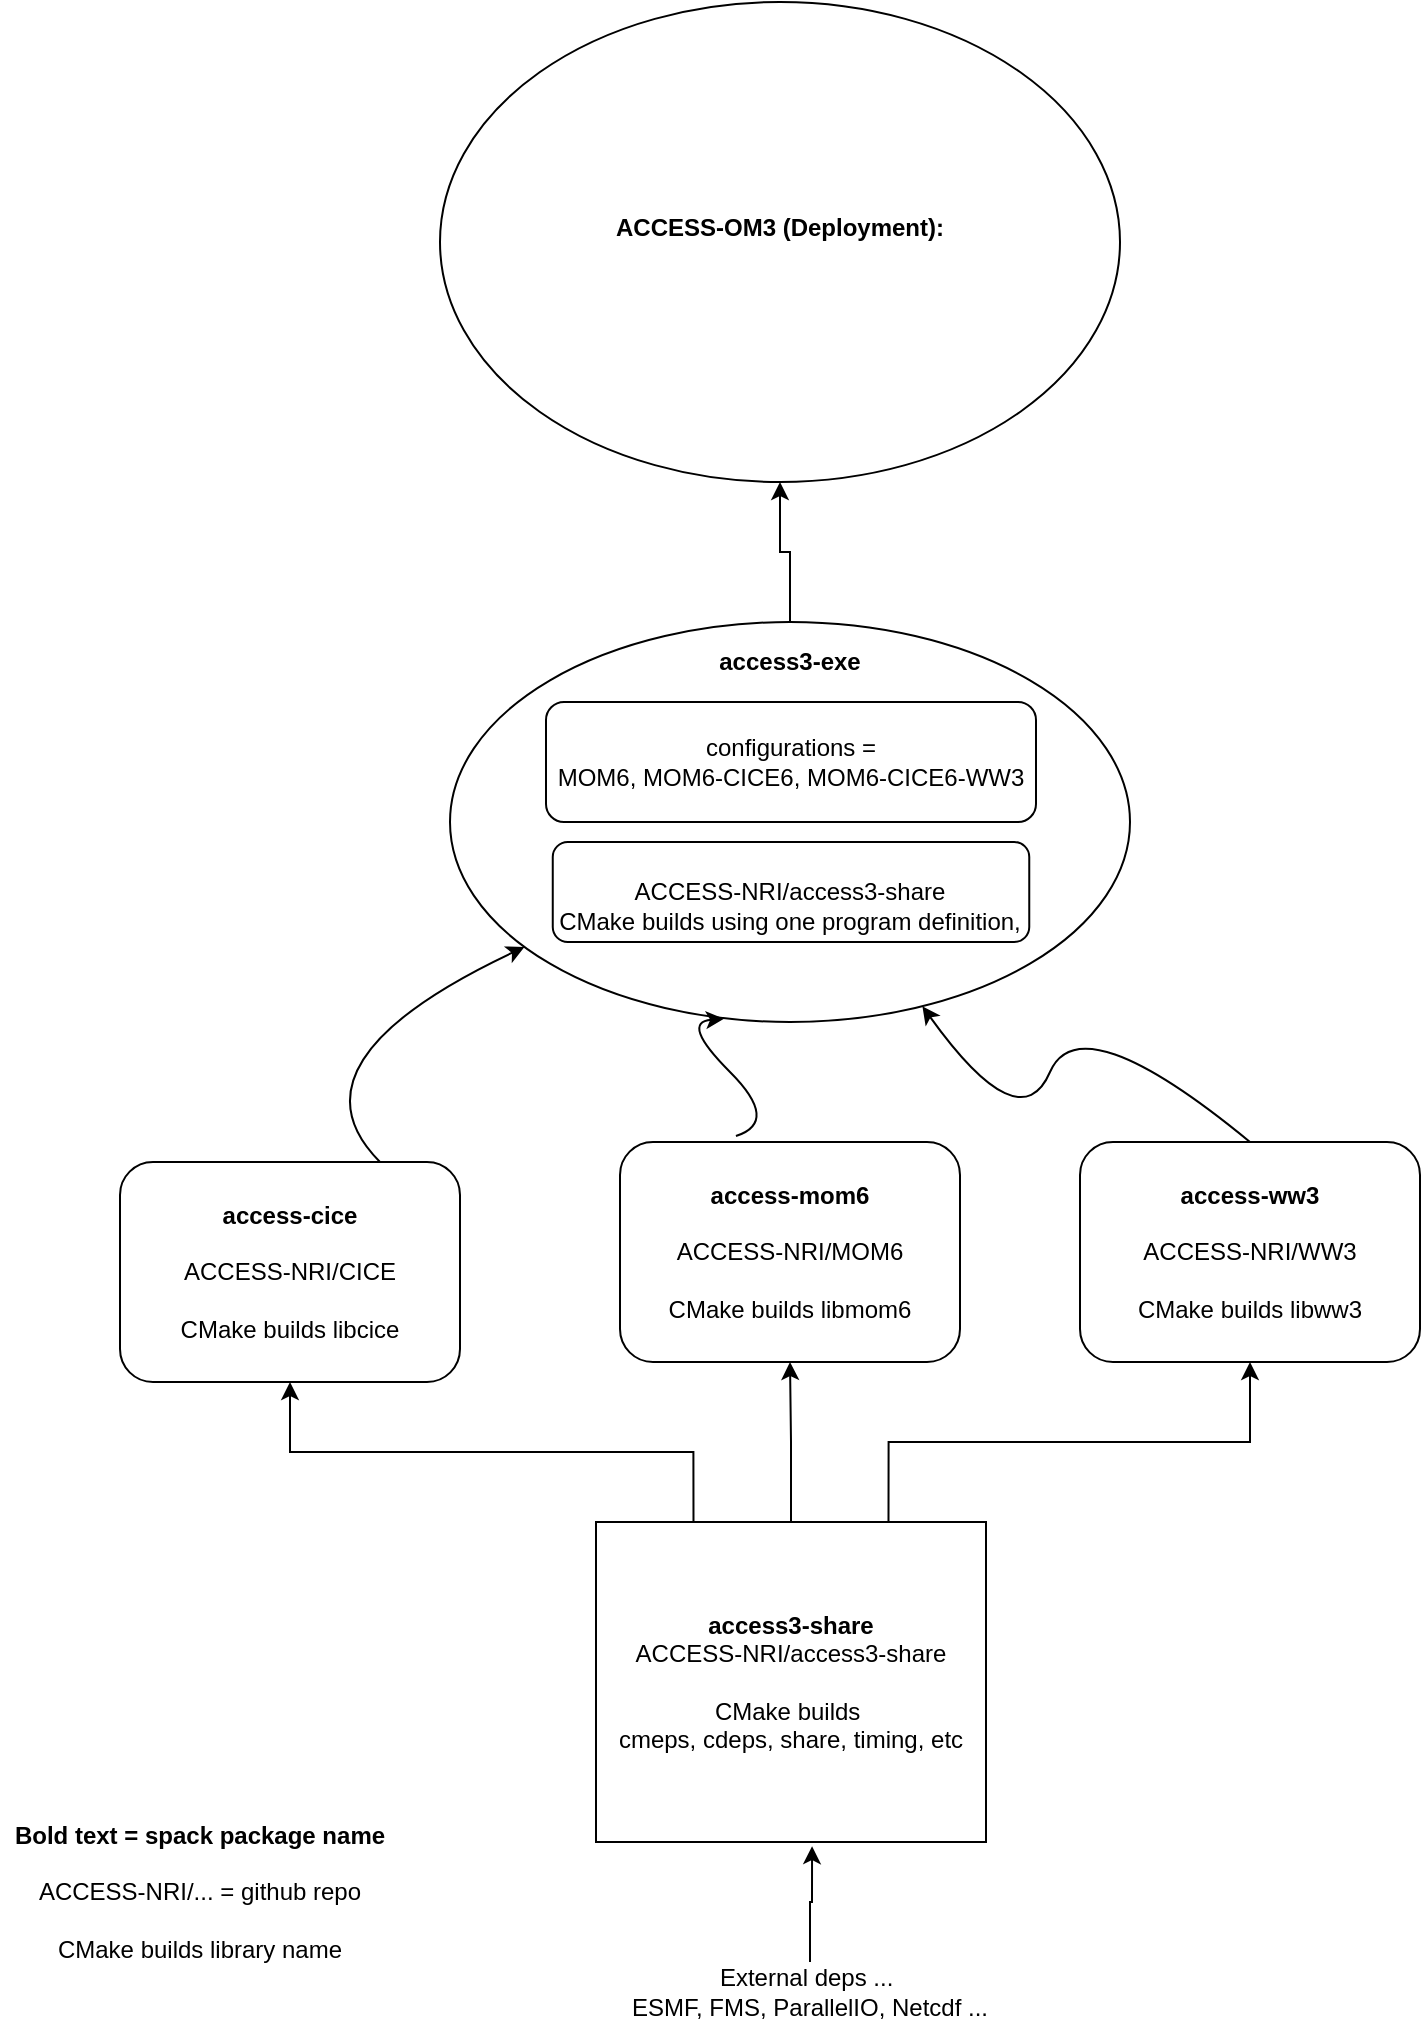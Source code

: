 <mxfile version="26.0.10">
  <diagram name="Page-1" id="_p6e2Iec_QCLcjQ4W3_k">
    <mxGraphModel dx="1754" dy="1520" grid="1" gridSize="10" guides="1" tooltips="1" connect="1" arrows="1" fold="1" page="1" pageScale="1" pageWidth="850" pageHeight="1100" math="0" shadow="0">
      <root>
        <mxCell id="0" />
        <mxCell id="1" parent="0" />
        <mxCell id="AS0LUw5QBcyl6znD5vH5-23" value="" style="edgeStyle=orthogonalEdgeStyle;rounded=0;orthogonalLoop=1;jettySize=auto;html=1;" edge="1" parent="1" source="AS0LUw5QBcyl6znD5vH5-4" target="AS0LUw5QBcyl6znD5vH5-1">
          <mxGeometry relative="1" as="geometry" />
        </mxCell>
        <mxCell id="AS0LUw5QBcyl6znD5vH5-4" value="&lt;b&gt;access3-exe&lt;/b&gt;" style="ellipse;whiteSpace=wrap;html=1;spacingTop=0;spacingBottom=160;" vertex="1" parent="1">
          <mxGeometry x="255" y="330" width="340" height="200" as="geometry" />
        </mxCell>
        <mxCell id="AS0LUw5QBcyl6znD5vH5-1" value="&lt;div&gt;&lt;b&gt;ACCESS-OM3 (Deployment):&lt;/b&gt;&lt;/div&gt;&lt;div&gt;&lt;br&gt;&lt;/div&gt;" style="ellipse;whiteSpace=wrap;html=1;" vertex="1" parent="1">
          <mxGeometry x="250" y="20" width="340" height="240" as="geometry" />
        </mxCell>
        <mxCell id="AS0LUw5QBcyl6znD5vH5-2" value="configurations = &lt;br&gt;MOM6, MOM6-CICE6, MOM6-CICE6-WW3" style="rounded=1;whiteSpace=wrap;html=1;" vertex="1" parent="1">
          <mxGeometry x="303" y="370" width="245" height="60" as="geometry" />
        </mxCell>
        <mxCell id="AS0LUw5QBcyl6znD5vH5-3" value="&lt;div&gt;&lt;br&gt;&lt;/div&gt;&lt;div&gt;ACCESS-NRI/access3-share&lt;br&gt;&lt;/div&gt;&lt;div&gt;CMake builds using one program definition, &lt;/div&gt;" style="rounded=1;whiteSpace=wrap;html=1;" vertex="1" parent="1">
          <mxGeometry x="306.38" y="440" width="238.25" height="50" as="geometry" />
        </mxCell>
        <mxCell id="AS0LUw5QBcyl6znD5vH5-5" value="&lt;div&gt;&lt;b&gt;access-cice&lt;/b&gt;&lt;/div&gt;&lt;div&gt;&lt;b&gt;&lt;br&gt;&lt;/b&gt;&lt;/div&gt;&lt;div&gt;ACCESS-NRI/CICE&lt;/div&gt;&lt;div&gt;&lt;br&gt;&lt;/div&gt;&lt;div&gt;CMake builds libcice&lt;br&gt;&lt;/div&gt;" style="rounded=1;whiteSpace=wrap;html=1;" vertex="1" parent="1">
          <mxGeometry x="90" y="600" width="170" height="110" as="geometry" />
        </mxCell>
        <mxCell id="AS0LUw5QBcyl6znD5vH5-6" value="&lt;div&gt;&lt;b&gt;access-mom6&lt;/b&gt;&lt;/div&gt;&lt;div&gt;&lt;b&gt;&lt;br&gt;&lt;/b&gt;&lt;/div&gt;&lt;div&gt;ACCESS-NRI/MOM6&lt;/div&gt;&lt;div&gt;&lt;br&gt;&lt;/div&gt;&lt;div&gt;CMake builds libmom6&lt;br&gt;&lt;/div&gt;" style="rounded=1;whiteSpace=wrap;html=1;" vertex="1" parent="1">
          <mxGeometry x="340" y="590" width="170" height="110" as="geometry" />
        </mxCell>
        <mxCell id="AS0LUw5QBcyl6znD5vH5-7" value="&lt;div&gt;&lt;b&gt;access-ww3&lt;/b&gt;&lt;/div&gt;&lt;div&gt;&lt;b&gt;&lt;br&gt;&lt;/b&gt;&lt;/div&gt;&lt;div&gt;ACCESS-NRI/WW3&lt;/div&gt;&lt;div&gt;&lt;br&gt;&lt;/div&gt;&lt;div&gt;CMake builds libww3&lt;br&gt;&lt;/div&gt;" style="rounded=1;whiteSpace=wrap;html=1;" vertex="1" parent="1">
          <mxGeometry x="570" y="590" width="170" height="110" as="geometry" />
        </mxCell>
        <mxCell id="AS0LUw5QBcyl6znD5vH5-12" style="edgeStyle=orthogonalEdgeStyle;rounded=0;orthogonalLoop=1;jettySize=auto;html=1;exitX=0.5;exitY=0;exitDx=0;exitDy=0;entryX=0.5;entryY=1;entryDx=0;entryDy=0;" edge="1" parent="1" source="AS0LUw5QBcyl6znD5vH5-8" target="AS0LUw5QBcyl6znD5vH5-6">
          <mxGeometry relative="1" as="geometry" />
        </mxCell>
        <mxCell id="AS0LUw5QBcyl6znD5vH5-13" style="edgeStyle=orthogonalEdgeStyle;rounded=0;orthogonalLoop=1;jettySize=auto;html=1;exitX=0.25;exitY=0;exitDx=0;exitDy=0;" edge="1" parent="1" source="AS0LUw5QBcyl6znD5vH5-8" target="AS0LUw5QBcyl6znD5vH5-5">
          <mxGeometry relative="1" as="geometry" />
        </mxCell>
        <mxCell id="AS0LUw5QBcyl6znD5vH5-14" style="edgeStyle=orthogonalEdgeStyle;rounded=0;orthogonalLoop=1;jettySize=auto;html=1;exitX=0.75;exitY=0;exitDx=0;exitDy=0;entryX=0.5;entryY=1;entryDx=0;entryDy=0;" edge="1" parent="1" source="AS0LUw5QBcyl6znD5vH5-8" target="AS0LUw5QBcyl6znD5vH5-7">
          <mxGeometry relative="1" as="geometry" />
        </mxCell>
        <mxCell id="AS0LUw5QBcyl6znD5vH5-8" value="&lt;div&gt;&lt;b&gt;access3-share&lt;/b&gt;&lt;/div&gt;&lt;div&gt;ACCESS-NRI/access3-share&lt;/div&gt;&lt;div&gt;&lt;br&gt;&lt;/div&gt;&lt;div&gt;CMake builds&amp;nbsp;&lt;/div&gt;&lt;div&gt;cmeps, cdeps, share, timing, etc&lt;br&gt;&lt;/div&gt;" style="rounded=0;whiteSpace=wrap;html=1;" vertex="1" parent="1">
          <mxGeometry x="328" y="780" width="195" height="160" as="geometry" />
        </mxCell>
        <mxCell id="AS0LUw5QBcyl6znD5vH5-9" value="&lt;div&gt;External deps ...&amp;nbsp;&lt;/div&gt;&lt;div&gt;ESMF, FMS, ParallelIO, Netcdf ...&lt;/div&gt;" style="text;html=1;align=center;verticalAlign=middle;whiteSpace=wrap;rounded=0;" vertex="1" parent="1">
          <mxGeometry x="290" y="1000" width="290" height="30" as="geometry" />
        </mxCell>
        <mxCell id="AS0LUw5QBcyl6znD5vH5-11" style="edgeStyle=orthogonalEdgeStyle;rounded=0;orthogonalLoop=1;jettySize=auto;html=1;exitX=0.5;exitY=0;exitDx=0;exitDy=0;entryX=0.554;entryY=1.013;entryDx=0;entryDy=0;entryPerimeter=0;" edge="1" parent="1" source="AS0LUw5QBcyl6znD5vH5-9" target="AS0LUw5QBcyl6znD5vH5-8">
          <mxGeometry relative="1" as="geometry" />
        </mxCell>
        <mxCell id="AS0LUw5QBcyl6znD5vH5-15" value="" style="curved=1;endArrow=classic;html=1;rounded=0;exitX=0.5;exitY=0;exitDx=0;exitDy=0;" edge="1" parent="1" source="AS0LUw5QBcyl6znD5vH5-7" target="AS0LUw5QBcyl6znD5vH5-4">
          <mxGeometry width="50" height="50" relative="1" as="geometry">
            <mxPoint x="560" y="780" as="sourcePoint" />
            <mxPoint x="610" y="730" as="targetPoint" />
            <Array as="points">
              <mxPoint x="570" y="520" />
              <mxPoint x="540" y="590" />
            </Array>
          </mxGeometry>
        </mxCell>
        <mxCell id="AS0LUw5QBcyl6znD5vH5-17" value="" style="curved=1;endArrow=classic;html=1;rounded=0;" edge="1" parent="1" target="AS0LUw5QBcyl6znD5vH5-4">
          <mxGeometry width="50" height="50" relative="1" as="geometry">
            <mxPoint x="220" y="600" as="sourcePoint" />
            <mxPoint x="220" y="550" as="targetPoint" />
            <Array as="points">
              <mxPoint x="220" y="600" />
              <mxPoint x="170" y="550" />
            </Array>
          </mxGeometry>
        </mxCell>
        <mxCell id="AS0LUw5QBcyl6znD5vH5-18" value="" style="curved=1;endArrow=classic;html=1;rounded=0;exitX=0.341;exitY=-0.027;exitDx=0;exitDy=0;exitPerimeter=0;entryX=0.403;entryY=0.992;entryDx=0;entryDy=0;entryPerimeter=0;" edge="1" parent="1" source="AS0LUw5QBcyl6znD5vH5-6" target="AS0LUw5QBcyl6znD5vH5-4">
          <mxGeometry width="50" height="50" relative="1" as="geometry">
            <mxPoint x="370" y="580" as="sourcePoint" />
            <mxPoint x="420" y="530" as="targetPoint" />
            <Array as="points">
              <mxPoint x="420" y="580" />
              <mxPoint x="370" y="530" />
            </Array>
          </mxGeometry>
        </mxCell>
        <mxCell id="AS0LUw5QBcyl6znD5vH5-24" value="&lt;div&gt;Bold text = spack package name&lt;/div&gt;&lt;div&gt;&lt;br&gt;&lt;/div&gt;&lt;div&gt;&lt;span style=&quot;font-weight: normal;&quot;&gt;ACCESS-NRI/... = github repo&lt;/span&gt;&lt;/div&gt;&lt;div&gt;&lt;span style=&quot;font-weight: normal;&quot;&gt;&lt;br&gt;&lt;/span&gt;&lt;/div&gt;&lt;div&gt;&lt;span style=&quot;font-weight: normal;&quot;&gt;CMake builds library name&lt;br&gt;&lt;/span&gt;&lt;/div&gt;" style="text;html=1;align=center;verticalAlign=middle;whiteSpace=wrap;rounded=0;fontStyle=1" vertex="1" parent="1">
          <mxGeometry x="30" y="950" width="200" height="30" as="geometry" />
        </mxCell>
      </root>
    </mxGraphModel>
  </diagram>
</mxfile>
